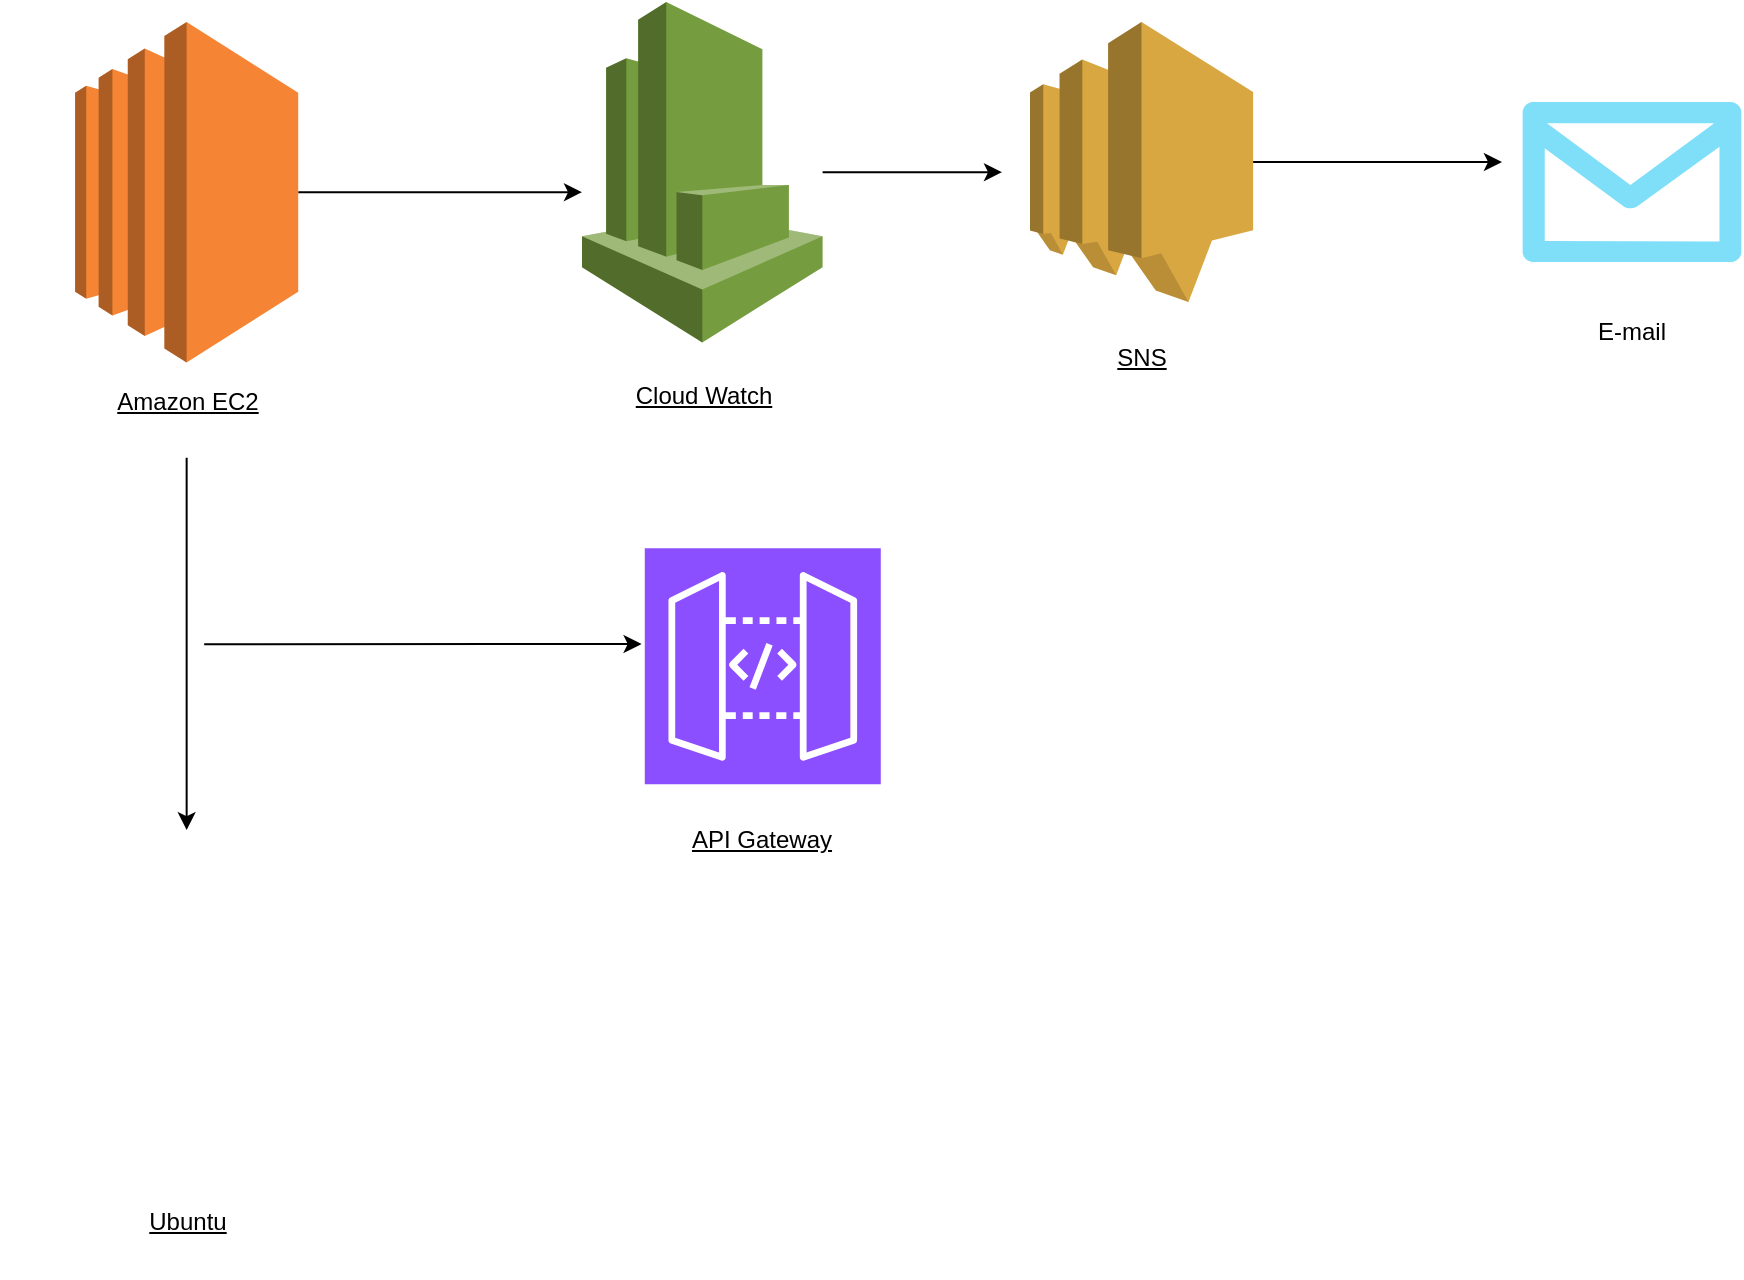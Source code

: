 <mxfile version="27.0.6">
  <diagram name="Página-1" id="P9_ieig0CdfyJ8tZfkjR">
    <mxGraphModel dx="2037" dy="1121" grid="1" gridSize="10" guides="1" tooltips="1" connect="1" arrows="1" fold="1" page="1" pageScale="1" pageWidth="1169" pageHeight="827" math="0" shadow="0">
      <root>
        <mxCell id="0" />
        <mxCell id="1" parent="0" />
        <mxCell id="6J2_1xlhsaQaQIbz8ToR-19" style="edgeStyle=orthogonalEdgeStyle;rounded=0;orthogonalLoop=1;jettySize=auto;html=1;exitX=0.5;exitY=0;exitDx=0;exitDy=0;startArrow=classic;startFill=1;endArrow=none;fontStyle=4" parent="1" source="6J2_1xlhsaQaQIbz8ToR-2" target="6J2_1xlhsaQaQIbz8ToR-6" edge="1">
          <mxGeometry relative="1" as="geometry" />
        </mxCell>
        <mxCell id="6J2_1xlhsaQaQIbz8ToR-20" style="edgeStyle=orthogonalEdgeStyle;rounded=0;orthogonalLoop=1;jettySize=auto;html=1;startArrow=classic;startFill=1;endArrow=none;fontStyle=4" parent="1" edge="1">
          <mxGeometry relative="1" as="geometry">
            <mxPoint x="251.077" y="416.162" as="targetPoint" />
            <Array as="points">
              <mxPoint x="400" y="416" />
              <mxPoint x="400" y="416" />
            </Array>
            <mxPoint x="469.813" y="416.0" as="sourcePoint" />
          </mxGeometry>
        </mxCell>
        <mxCell id="6J2_1xlhsaQaQIbz8ToR-10" value="API Gateway" style="text;html=1;align=center;verticalAlign=middle;whiteSpace=wrap;rounded=0;fontStyle=4" parent="1" vertex="1">
          <mxGeometry x="469.812" y="486.174" width="119.575" height="54.911" as="geometry" />
        </mxCell>
        <mxCell id="NfUIZFmOCLrtuZPlV8iM-5" style="edgeStyle=orthogonalEdgeStyle;rounded=0;orthogonalLoop=1;jettySize=auto;html=1;" edge="1" parent="1" source="6J2_1xlhsaQaQIbz8ToR-1">
          <mxGeometry relative="1" as="geometry">
            <mxPoint x="440" y="190.112" as="targetPoint" />
          </mxGeometry>
        </mxCell>
        <mxCell id="6J2_1xlhsaQaQIbz8ToR-1" value="" style="outlineConnect=0;dashed=0;verticalLabelPosition=bottom;verticalAlign=top;align=center;html=1;shape=mxgraph.aws3.ec2;fillColor=#F58534;gradientColor=none;fontStyle=4" parent="1" vertex="1">
          <mxGeometry x="186.55" y="105" width="111.555" height="170.224" as="geometry" />
        </mxCell>
        <mxCell id="6J2_1xlhsaQaQIbz8ToR-6" value="Amazon EC2" style="text;html=1;align=center;verticalAlign=middle;whiteSpace=wrap;rounded=0;fontStyle=4" parent="1" vertex="1">
          <mxGeometry x="182.539" y="267.997" width="119.575" height="54.911" as="geometry" />
        </mxCell>
        <mxCell id="6J2_1xlhsaQaQIbz8ToR-2" value="" style="shape=image;html=1;verticalAlign=top;verticalLabelPosition=bottom;labelBackgroundColor=#ffffff;imageAspect=0;aspect=fixed;image=https://cdn1.iconfinder.com/data/icons/operating-system-flat-1/30/ubuntu-128.png;fontStyle=4" parent="1" vertex="1">
          <mxGeometry x="149" y="509.053" width="186.654" height="186.654" as="geometry" />
        </mxCell>
        <mxCell id="6J2_1xlhsaQaQIbz8ToR-7" value=" Ubuntu" style="text;html=1;align=center;verticalAlign=middle;whiteSpace=wrap;rounded=0;fontStyle=4" parent="1" vertex="1">
          <mxGeometry x="182.539" y="677.999" width="119.575" height="54.911" as="geometry" />
        </mxCell>
        <mxCell id="NfUIZFmOCLrtuZPlV8iM-1" value="" style="group" vertex="1" connectable="0" parent="1">
          <mxGeometry x="439.995" y="94.995" width="120.305" height="224.312" as="geometry" />
        </mxCell>
        <mxCell id="NfUIZFmOCLrtuZPlV8iM-6" style="edgeStyle=orthogonalEdgeStyle;rounded=0;orthogonalLoop=1;jettySize=auto;html=1;" edge="1" parent="NfUIZFmOCLrtuZPlV8iM-1" source="6J2_1xlhsaQaQIbz8ToR-3">
          <mxGeometry relative="1" as="geometry">
            <mxPoint x="210.005" y="85.112" as="targetPoint" />
          </mxGeometry>
        </mxCell>
        <mxCell id="6J2_1xlhsaQaQIbz8ToR-3" value="" style="outlineConnect=0;dashed=0;verticalLabelPosition=bottom;verticalAlign=top;align=center;html=1;shape=mxgraph.aws3.cloudwatch;fillColor=#759C3E;gradientColor=none;fontStyle=4" parent="NfUIZFmOCLrtuZPlV8iM-1" vertex="1">
          <mxGeometry width="120.305" height="170.224" as="geometry" />
        </mxCell>
        <mxCell id="6J2_1xlhsaQaQIbz8ToR-8" value="Cloud Watch" style="text;html=1;align=center;verticalAlign=middle;whiteSpace=wrap;rounded=0;fontStyle=4" parent="NfUIZFmOCLrtuZPlV8iM-1" vertex="1">
          <mxGeometry x="0.729" y="169.401" width="119.575" height="54.911" as="geometry" />
        </mxCell>
        <mxCell id="NfUIZFmOCLrtuZPlV8iM-2" value="" style="group" vertex="1" connectable="0" parent="1">
          <mxGeometry x="659.995" y="105.0" width="119.575" height="195.942" as="geometry" />
        </mxCell>
        <mxCell id="6J2_1xlhsaQaQIbz8ToR-4" value="" style="outlineConnect=0;dashed=0;verticalLabelPosition=bottom;verticalAlign=top;align=center;html=1;shape=mxgraph.aws3.sns;fillColor=#D9A741;gradientColor=none;fontStyle=4" parent="NfUIZFmOCLrtuZPlV8iM-2" vertex="1">
          <mxGeometry x="4.01" width="111.555" height="140.023" as="geometry" />
        </mxCell>
        <mxCell id="6J2_1xlhsaQaQIbz8ToR-9" value="SNS" style="text;html=1;align=center;verticalAlign=middle;whiteSpace=wrap;rounded=0;fontStyle=4" parent="NfUIZFmOCLrtuZPlV8iM-2" vertex="1">
          <mxGeometry y="141.031" width="119.575" height="54.911" as="geometry" />
        </mxCell>
        <mxCell id="NfUIZFmOCLrtuZPlV8iM-4" value="" style="group" vertex="1" connectable="0" parent="1">
          <mxGeometry x="910" y="145" width="110" height="130.22" as="geometry" />
        </mxCell>
        <mxCell id="6J2_1xlhsaQaQIbz8ToR-30" value="" style="verticalLabelPosition=bottom;html=1;verticalAlign=top;align=center;strokeColor=none;fillColor=#00BEF2;shape=mxgraph.azure.message;pointerEvents=1;" parent="NfUIZFmOCLrtuZPlV8iM-4" vertex="1">
          <mxGeometry width="110" height="80" as="geometry" />
        </mxCell>
        <mxCell id="NfUIZFmOCLrtuZPlV8iM-3" value="E-mail" style="text;html=1;align=center;verticalAlign=middle;whiteSpace=wrap;rounded=0;" vertex="1" parent="NfUIZFmOCLrtuZPlV8iM-4">
          <mxGeometry x="25" y="100.22" width="60" height="30" as="geometry" />
        </mxCell>
        <mxCell id="NfUIZFmOCLrtuZPlV8iM-7" style="edgeStyle=orthogonalEdgeStyle;rounded=0;orthogonalLoop=1;jettySize=auto;html=1;entryX=-0.091;entryY=0.375;entryDx=0;entryDy=0;entryPerimeter=0;" edge="1" parent="1" source="6J2_1xlhsaQaQIbz8ToR-4" target="6J2_1xlhsaQaQIbz8ToR-30">
          <mxGeometry relative="1" as="geometry" />
        </mxCell>
        <mxCell id="NfUIZFmOCLrtuZPlV8iM-8" value="" style="sketch=0;points=[[0,0,0],[0.25,0,0],[0.5,0,0],[0.75,0,0],[1,0,0],[0,1,0],[0.25,1,0],[0.5,1,0],[0.75,1,0],[1,1,0],[0,0.25,0],[0,0.5,0],[0,0.75,0],[1,0.25,0],[1,0.5,0],[1,0.75,0]];outlineConnect=0;fontColor=#232F3E;fillColor=#8C4FFF;strokeColor=#ffffff;dashed=0;verticalLabelPosition=bottom;verticalAlign=top;align=center;html=1;fontSize=12;fontStyle=0;aspect=fixed;shape=mxgraph.aws4.resourceIcon;resIcon=mxgraph.aws4.api_gateway;" vertex="1" parent="1">
          <mxGeometry x="471.39" y="368.17" width="118" height="118" as="geometry" />
        </mxCell>
      </root>
    </mxGraphModel>
  </diagram>
</mxfile>
